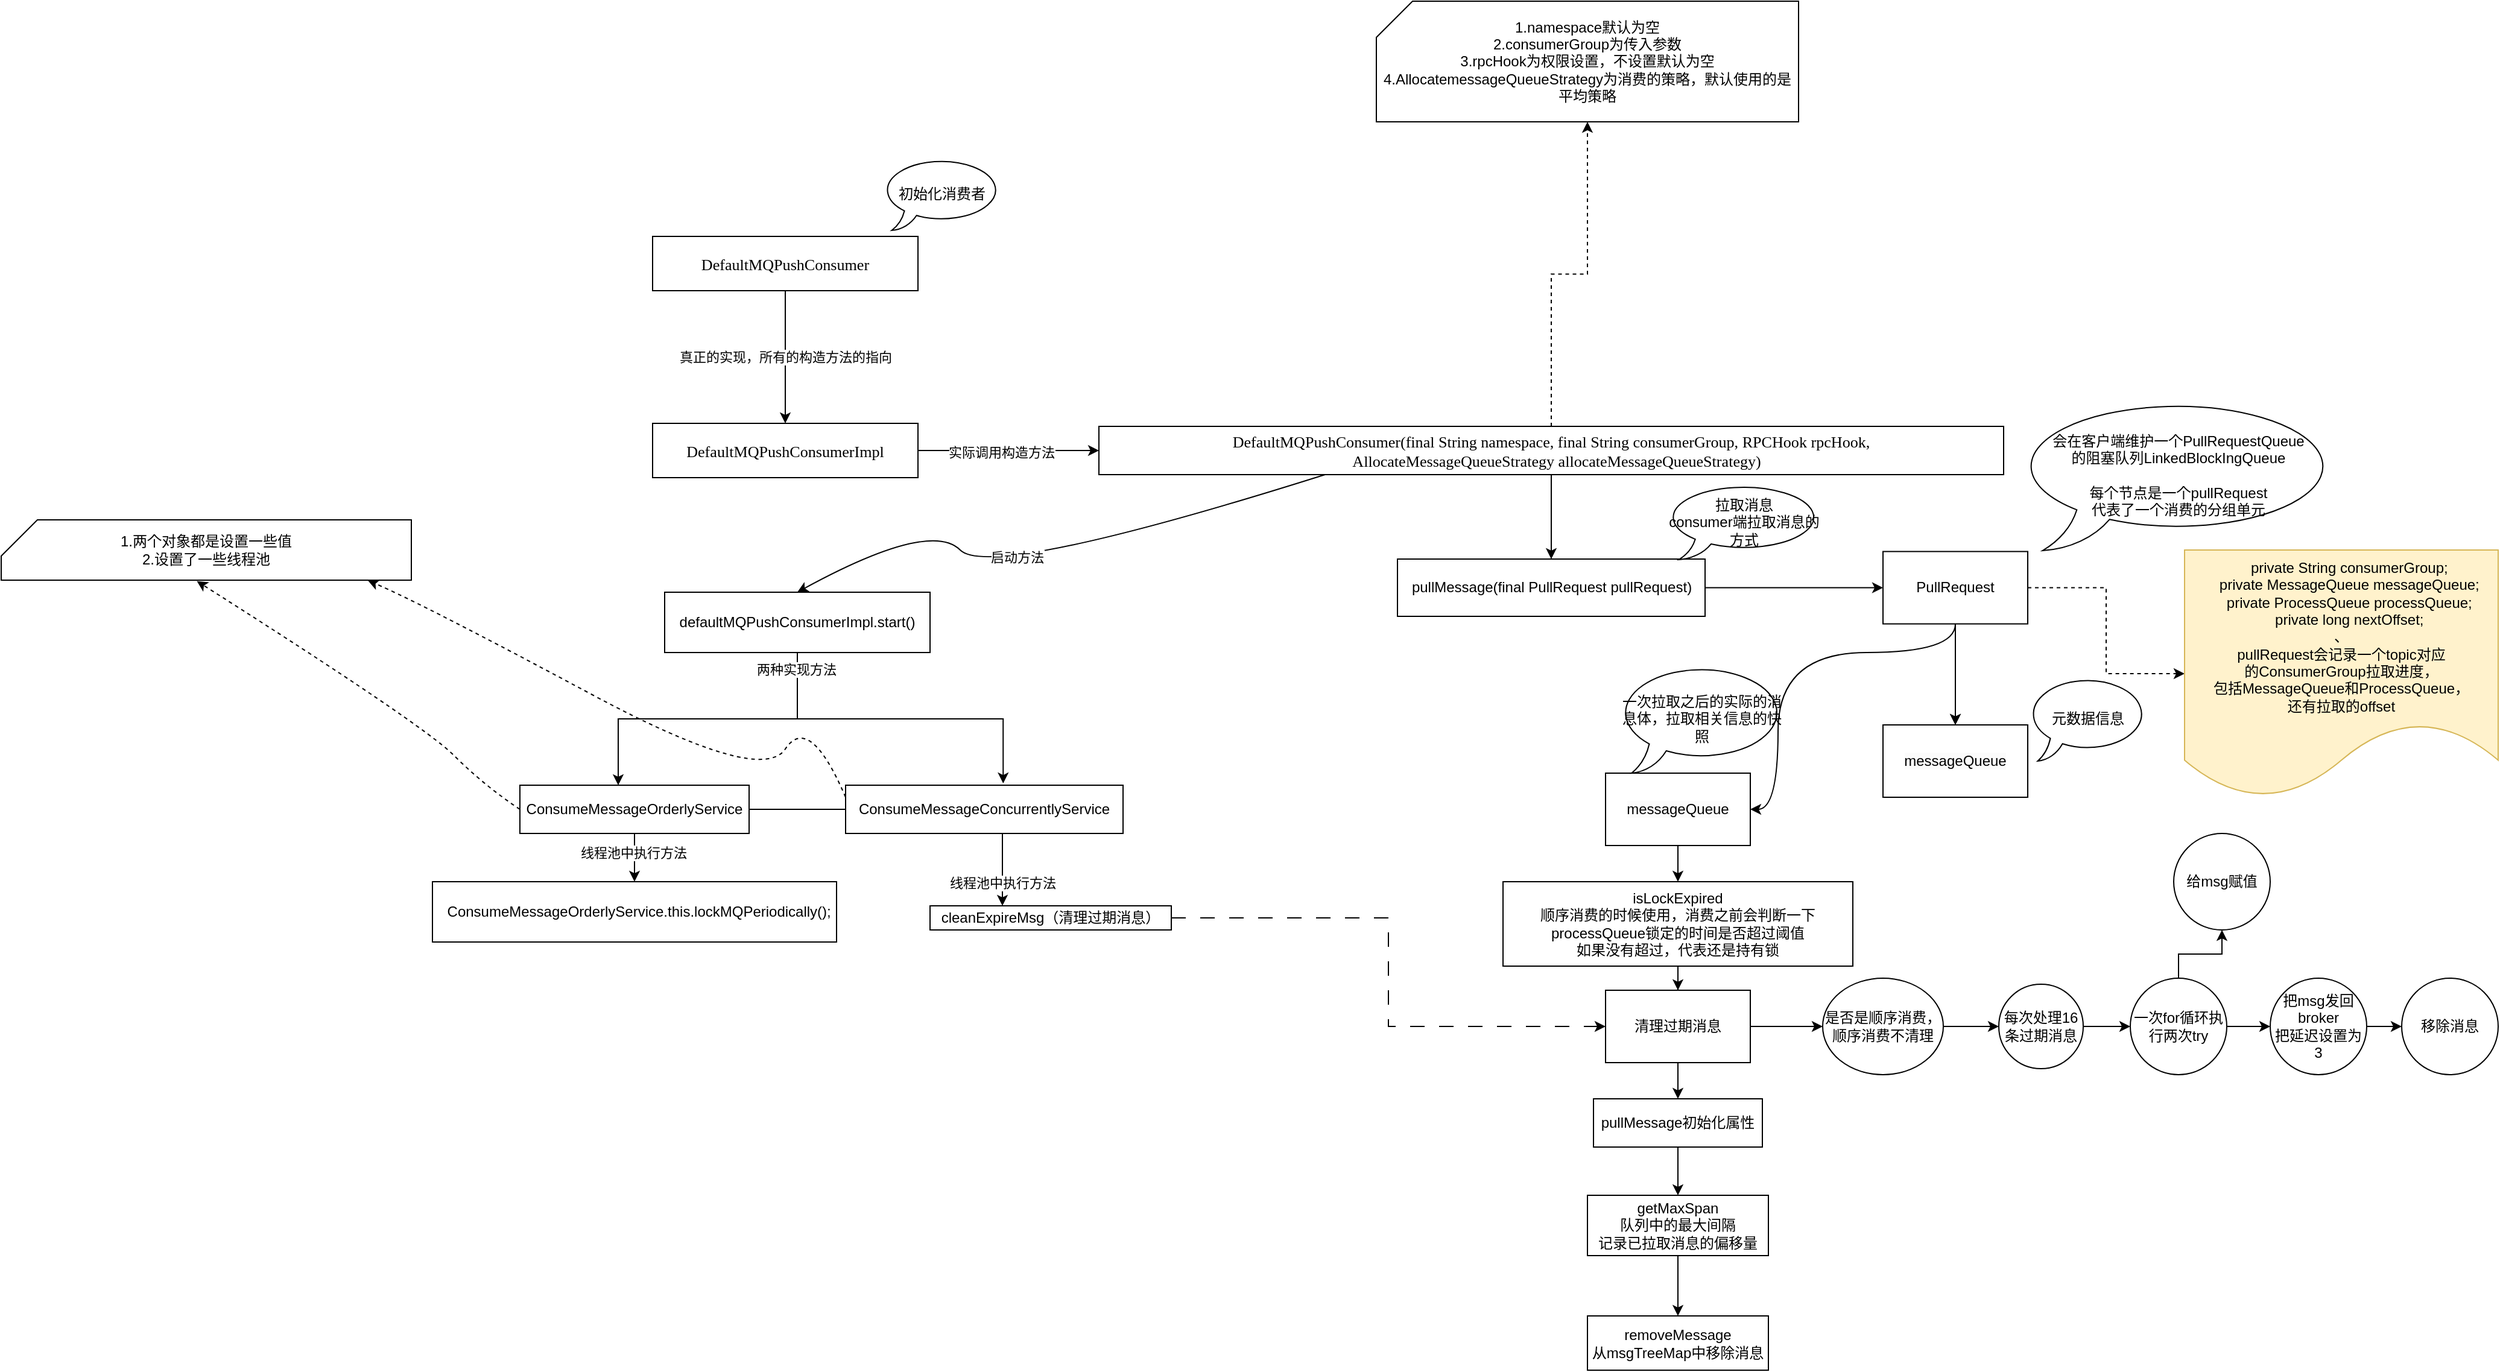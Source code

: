 <mxfile version="21.2.1" type="github">
  <diagram name="第 1 页" id="RTU96gUhtt4eI31wXxiF">
    <mxGraphModel dx="1781" dy="550" grid="1" gridSize="10" guides="1" tooltips="1" connect="1" arrows="1" fold="1" page="1" pageScale="1" pageWidth="827" pageHeight="1169" math="0" shadow="0">
      <root>
        <mxCell id="0" />
        <mxCell id="1" parent="0" />
        <mxCell id="KX0J2xy1MLkIIlAIKuD9-2" value="&lt;pre style=&quot;font-family: Menlo; font-size: 9.8pt;&quot;&gt;&lt;span style=&quot;background-color: rgb(255, 255, 255);&quot;&gt;DefaultMQPushConsumer&lt;/span&gt;&lt;/pre&gt;" style="rounded=0;whiteSpace=wrap;html=1;" vertex="1" parent="1">
          <mxGeometry x="90" y="525" width="220" height="45" as="geometry" />
        </mxCell>
        <mxCell id="KX0J2xy1MLkIIlAIKuD9-3" value="初始化消费者" style="whiteSpace=wrap;html=1;shape=mxgraph.basic.oval_callout" vertex="1" parent="1">
          <mxGeometry x="280" y="460" width="100" height="60" as="geometry" />
        </mxCell>
        <mxCell id="KX0J2xy1MLkIIlAIKuD9-7" style="edgeStyle=orthogonalEdgeStyle;rounded=0;orthogonalLoop=1;jettySize=auto;html=1;entryX=0;entryY=0.5;entryDx=0;entryDy=0;" edge="1" parent="1" source="KX0J2xy1MLkIIlAIKuD9-4" target="KX0J2xy1MLkIIlAIKuD9-6">
          <mxGeometry relative="1" as="geometry" />
        </mxCell>
        <mxCell id="KX0J2xy1MLkIIlAIKuD9-8" value="实际调用构造方法" style="edgeLabel;html=1;align=center;verticalAlign=middle;resizable=0;points=[];" vertex="1" connectable="0" parent="KX0J2xy1MLkIIlAIKuD9-7">
          <mxGeometry x="-0.087" relative="1" as="geometry">
            <mxPoint y="1" as="offset" />
          </mxGeometry>
        </mxCell>
        <mxCell id="KX0J2xy1MLkIIlAIKuD9-4" value="&lt;pre style=&quot;font-family: Menlo; font-size: 9.8pt;&quot;&gt;&lt;span style=&quot;background-color: rgb(255, 255, 255);&quot;&gt;DefaultMQPushConsumerImpl&lt;/span&gt;&lt;/pre&gt;" style="rounded=0;whiteSpace=wrap;html=1;" vertex="1" parent="1">
          <mxGeometry x="90" y="680" width="220" height="45" as="geometry" />
        </mxCell>
        <mxCell id="KX0J2xy1MLkIIlAIKuD9-5" value="真正的实现，所有的构造方法的指向" style="endArrow=classic;html=1;rounded=0;exitX=0.5;exitY=1;exitDx=0;exitDy=0;entryX=0.5;entryY=0;entryDx=0;entryDy=0;" edge="1" parent="1" source="KX0J2xy1MLkIIlAIKuD9-2" target="KX0J2xy1MLkIIlAIKuD9-4">
          <mxGeometry width="50" height="50" relative="1" as="geometry">
            <mxPoint x="390" y="700" as="sourcePoint" />
            <mxPoint x="440" y="650" as="targetPoint" />
          </mxGeometry>
        </mxCell>
        <mxCell id="KX0J2xy1MLkIIlAIKuD9-10" style="edgeStyle=orthogonalEdgeStyle;rounded=0;orthogonalLoop=1;jettySize=auto;html=1;exitX=0.5;exitY=0;exitDx=0;exitDy=0;dashed=1;entryX=0.5;entryY=1;entryDx=0;entryDy=0;entryPerimeter=0;" edge="1" parent="1" source="KX0J2xy1MLkIIlAIKuD9-6" target="KX0J2xy1MLkIIlAIKuD9-12">
          <mxGeometry relative="1" as="geometry">
            <mxPoint x="830" y="470" as="targetPoint" />
          </mxGeometry>
        </mxCell>
        <mxCell id="KX0J2xy1MLkIIlAIKuD9-36" value="" style="edgeStyle=orthogonalEdgeStyle;rounded=0;orthogonalLoop=1;jettySize=auto;html=1;" edge="1" parent="1" source="KX0J2xy1MLkIIlAIKuD9-6" target="KX0J2xy1MLkIIlAIKuD9-35">
          <mxGeometry relative="1" as="geometry" />
        </mxCell>
        <mxCell id="KX0J2xy1MLkIIlAIKuD9-6" value="&lt;pre style=&quot;font-family: Menlo; font-size: 9.8pt;&quot;&gt;&lt;pre style=&quot;font-family: Menlo; font-size: 9.8pt;&quot;&gt;&lt;span style=&quot;background-color: rgb(255, 255, 255);&quot;&gt;DefaultMQPushConsumer(final String namespace, final String consumerGroup, RPCHook rpcHook,&lt;br&gt;    AllocateMessageQueueStrategy allocateMessageQueueStrategy) &lt;/span&gt;&lt;/pre&gt;&lt;/pre&gt;" style="rounded=0;whiteSpace=wrap;html=1;" vertex="1" parent="1">
          <mxGeometry x="460" y="682.5" width="750" height="40" as="geometry" />
        </mxCell>
        <mxCell id="KX0J2xy1MLkIIlAIKuD9-12" value="1.namespace默认为空&lt;br&gt;2.consumerGroup为传入参数&lt;br&gt;3.rpcHook为权限设置，不设置默认为空&lt;br&gt;4.AllocatemessageQueueStrategy为消费的策略，默认使用的是平均策略" style="shape=card;whiteSpace=wrap;html=1;" vertex="1" parent="1">
          <mxGeometry x="690" y="330" width="350" height="100" as="geometry" />
        </mxCell>
        <mxCell id="KX0J2xy1MLkIIlAIKuD9-18" style="edgeStyle=orthogonalEdgeStyle;rounded=0;orthogonalLoop=1;jettySize=auto;html=1;entryX=0.429;entryY=0;entryDx=0;entryDy=0;entryPerimeter=0;" edge="1" parent="1" source="KX0J2xy1MLkIIlAIKuD9-13" target="KX0J2xy1MLkIIlAIKuD9-16">
          <mxGeometry relative="1" as="geometry" />
        </mxCell>
        <mxCell id="KX0J2xy1MLkIIlAIKuD9-19" style="edgeStyle=orthogonalEdgeStyle;rounded=0;orthogonalLoop=1;jettySize=auto;html=1;entryX=0.568;entryY=-0.037;entryDx=0;entryDy=0;entryPerimeter=0;" edge="1" parent="1" source="KX0J2xy1MLkIIlAIKuD9-13" target="KX0J2xy1MLkIIlAIKuD9-17">
          <mxGeometry relative="1" as="geometry" />
        </mxCell>
        <mxCell id="KX0J2xy1MLkIIlAIKuD9-21" value="两种实现方法" style="edgeLabel;html=1;align=center;verticalAlign=middle;resizable=0;points=[];" vertex="1" connectable="0" parent="KX0J2xy1MLkIIlAIKuD9-19">
          <mxGeometry x="-0.9" y="-1" relative="1" as="geometry">
            <mxPoint as="offset" />
          </mxGeometry>
        </mxCell>
        <mxCell id="KX0J2xy1MLkIIlAIKuD9-13" value="defaultMQPushConsumerImpl.start()" style="rounded=0;whiteSpace=wrap;html=1;" vertex="1" parent="1">
          <mxGeometry x="100" y="820" width="220" height="50" as="geometry" />
        </mxCell>
        <mxCell id="KX0J2xy1MLkIIlAIKuD9-14" value="" style="curved=1;endArrow=classic;html=1;rounded=0;entryX=0.5;entryY=0;entryDx=0;entryDy=0;exitX=0.25;exitY=1;exitDx=0;exitDy=0;" edge="1" parent="1" source="KX0J2xy1MLkIIlAIKuD9-6" target="KX0J2xy1MLkIIlAIKuD9-13">
          <mxGeometry width="50" height="50" relative="1" as="geometry">
            <mxPoint x="320" y="810" as="sourcePoint" />
            <mxPoint x="370" y="760" as="targetPoint" />
            <Array as="points">
              <mxPoint x="370" y="810" />
              <mxPoint x="320" y="760" />
            </Array>
          </mxGeometry>
        </mxCell>
        <mxCell id="KX0J2xy1MLkIIlAIKuD9-15" value="启动方法" style="edgeLabel;html=1;align=center;verticalAlign=middle;resizable=0;points=[];" vertex="1" connectable="0" parent="KX0J2xy1MLkIIlAIKuD9-14">
          <mxGeometry x="0.087" y="-12" relative="1" as="geometry">
            <mxPoint as="offset" />
          </mxGeometry>
        </mxCell>
        <mxCell id="KX0J2xy1MLkIIlAIKuD9-27" value="" style="edgeStyle=orthogonalEdgeStyle;rounded=0;orthogonalLoop=1;jettySize=auto;html=1;" edge="1" parent="1" source="KX0J2xy1MLkIIlAIKuD9-16" target="KX0J2xy1MLkIIlAIKuD9-26">
          <mxGeometry relative="1" as="geometry">
            <Array as="points">
              <mxPoint x="380" y="1000" />
            </Array>
          </mxGeometry>
        </mxCell>
        <mxCell id="KX0J2xy1MLkIIlAIKuD9-30" value="线程池中执行方法" style="edgeLabel;html=1;align=center;verticalAlign=middle;resizable=0;points=[];" vertex="1" connectable="0" parent="KX0J2xy1MLkIIlAIKuD9-27">
          <mxGeometry x="-0.133" y="4" relative="1" as="geometry">
            <mxPoint as="offset" />
          </mxGeometry>
        </mxCell>
        <mxCell id="KX0J2xy1MLkIIlAIKuD9-31" value="线程池中执行方法" style="edgeLabel;html=1;align=center;verticalAlign=middle;resizable=0;points=[];" vertex="1" connectable="0" parent="KX0J2xy1MLkIIlAIKuD9-27">
          <mxGeometry x="0.869" relative="1" as="geometry">
            <mxPoint as="offset" />
          </mxGeometry>
        </mxCell>
        <mxCell id="KX0J2xy1MLkIIlAIKuD9-33" value="" style="edgeStyle=orthogonalEdgeStyle;rounded=0;orthogonalLoop=1;jettySize=auto;html=1;" edge="1" parent="1" source="KX0J2xy1MLkIIlAIKuD9-16" target="KX0J2xy1MLkIIlAIKuD9-32">
          <mxGeometry relative="1" as="geometry" />
        </mxCell>
        <mxCell id="KX0J2xy1MLkIIlAIKuD9-34" value="线程池中执行方法" style="edgeLabel;html=1;align=center;verticalAlign=middle;resizable=0;points=[];" vertex="1" connectable="0" parent="KX0J2xy1MLkIIlAIKuD9-33">
          <mxGeometry x="-0.233" y="-1" relative="1" as="geometry">
            <mxPoint as="offset" />
          </mxGeometry>
        </mxCell>
        <mxCell id="KX0J2xy1MLkIIlAIKuD9-16" value="ConsumeMessageOrderlyService" style="rounded=0;whiteSpace=wrap;html=1;" vertex="1" parent="1">
          <mxGeometry x="-20" y="980" width="190" height="40" as="geometry" />
        </mxCell>
        <mxCell id="KX0J2xy1MLkIIlAIKuD9-17" value="ConsumeMessageConcurrentlyService" style="rounded=0;whiteSpace=wrap;html=1;" vertex="1" parent="1">
          <mxGeometry x="250" y="980" width="230" height="40" as="geometry" />
        </mxCell>
        <mxCell id="KX0J2xy1MLkIIlAIKuD9-22" value="1.两个对象都是设置一些值&lt;br&gt;2.设置了一些线程池" style="shape=card;whiteSpace=wrap;html=1;" vertex="1" parent="1">
          <mxGeometry x="-450" y="760" width="340" height="50" as="geometry" />
        </mxCell>
        <mxCell id="KX0J2xy1MLkIIlAIKuD9-23" value="" style="curved=1;endArrow=classic;html=1;rounded=0;entryX=0.477;entryY=1.015;entryDx=0;entryDy=0;entryPerimeter=0;exitX=0;exitY=0.5;exitDx=0;exitDy=0;dashed=1;" edge="1" parent="1" source="KX0J2xy1MLkIIlAIKuD9-16" target="KX0J2xy1MLkIIlAIKuD9-22">
          <mxGeometry width="50" height="50" relative="1" as="geometry">
            <mxPoint x="-100" y="980" as="sourcePoint" />
            <mxPoint x="-50" y="930" as="targetPoint" />
            <Array as="points">
              <mxPoint x="-50" y="980" />
              <mxPoint x="-100" y="930" />
            </Array>
          </mxGeometry>
        </mxCell>
        <mxCell id="KX0J2xy1MLkIIlAIKuD9-24" value="" style="curved=1;endArrow=classic;html=1;rounded=0;entryX=0.894;entryY=1.005;entryDx=0;entryDy=0;entryPerimeter=0;exitX=0;exitY=0.25;exitDx=0;exitDy=0;dashed=1;" edge="1" parent="1" source="KX0J2xy1MLkIIlAIKuD9-17" target="KX0J2xy1MLkIIlAIKuD9-22">
          <mxGeometry width="50" height="50" relative="1" as="geometry">
            <mxPoint x="180" y="1030" as="sourcePoint" />
            <mxPoint x="230" y="980" as="targetPoint" />
            <Array as="points">
              <mxPoint x="220" y="920" />
              <mxPoint x="180" y="980" />
              <mxPoint x="-100" y="830" />
            </Array>
          </mxGeometry>
        </mxCell>
        <mxCell id="KX0J2xy1MLkIIlAIKuD9-55" style="edgeStyle=orthogonalEdgeStyle;rounded=0;orthogonalLoop=1;jettySize=auto;html=1;entryX=0;entryY=0.5;entryDx=0;entryDy=0;dashed=1;dashPattern=12 12;" edge="1" parent="1" source="KX0J2xy1MLkIIlAIKuD9-26" target="KX0J2xy1MLkIIlAIKuD9-53">
          <mxGeometry relative="1" as="geometry" />
        </mxCell>
        <mxCell id="KX0J2xy1MLkIIlAIKuD9-26" value="cleanExpireMsg（清理过期消息）" style="whiteSpace=wrap;html=1;rounded=0;" vertex="1" parent="1">
          <mxGeometry x="320" y="1080" width="200" height="20" as="geometry" />
        </mxCell>
        <mxCell id="KX0J2xy1MLkIIlAIKuD9-32" value="&amp;nbsp; ConsumeMessageOrderlyService.this.lockMQPeriodically();" style="whiteSpace=wrap;html=1;rounded=0;" vertex="1" parent="1">
          <mxGeometry x="-92.5" y="1060" width="335" height="50" as="geometry" />
        </mxCell>
        <mxCell id="KX0J2xy1MLkIIlAIKuD9-39" value="" style="edgeStyle=orthogonalEdgeStyle;rounded=0;orthogonalLoop=1;jettySize=auto;html=1;" edge="1" parent="1" source="KX0J2xy1MLkIIlAIKuD9-35" target="KX0J2xy1MLkIIlAIKuD9-38">
          <mxGeometry relative="1" as="geometry" />
        </mxCell>
        <mxCell id="KX0J2xy1MLkIIlAIKuD9-35" value="pullMessage(final PullRequest pullRequest)" style="whiteSpace=wrap;html=1;rounded=0;" vertex="1" parent="1">
          <mxGeometry x="707.5" y="792.5" width="255" height="47.5" as="geometry" />
        </mxCell>
        <mxCell id="KX0J2xy1MLkIIlAIKuD9-37" value="拉取消息&lt;br&gt;consumer端拉取消息的方式" style="whiteSpace=wrap;html=1;shape=mxgraph.basic.oval_callout" vertex="1" parent="1">
          <mxGeometry x="930" y="730" width="130" height="63" as="geometry" />
        </mxCell>
        <mxCell id="KX0J2xy1MLkIIlAIKuD9-42" style="edgeStyle=orthogonalEdgeStyle;rounded=0;orthogonalLoop=1;jettySize=auto;html=1;exitX=1;exitY=0.5;exitDx=0;exitDy=0;entryX=0;entryY=0.5;entryDx=0;entryDy=0;dashed=1;" edge="1" parent="1" source="KX0J2xy1MLkIIlAIKuD9-38" target="KX0J2xy1MLkIIlAIKuD9-41">
          <mxGeometry relative="1" as="geometry" />
        </mxCell>
        <mxCell id="KX0J2xy1MLkIIlAIKuD9-44" value="" style="edgeStyle=orthogonalEdgeStyle;rounded=0;orthogonalLoop=1;jettySize=auto;html=1;curved=1;" edge="1" parent="1" source="KX0J2xy1MLkIIlAIKuD9-38" target="KX0J2xy1MLkIIlAIKuD9-43">
          <mxGeometry relative="1" as="geometry" />
        </mxCell>
        <mxCell id="KX0J2xy1MLkIIlAIKuD9-46" value="" style="edgeStyle=orthogonalEdgeStyle;rounded=0;orthogonalLoop=1;jettySize=auto;html=1;" edge="1" parent="1" source="KX0J2xy1MLkIIlAIKuD9-38" target="KX0J2xy1MLkIIlAIKuD9-43">
          <mxGeometry relative="1" as="geometry" />
        </mxCell>
        <mxCell id="KX0J2xy1MLkIIlAIKuD9-48" style="edgeStyle=orthogonalEdgeStyle;rounded=0;orthogonalLoop=1;jettySize=auto;html=1;curved=1;" edge="1" parent="1" source="KX0J2xy1MLkIIlAIKuD9-38" target="KX0J2xy1MLkIIlAIKuD9-47">
          <mxGeometry relative="1" as="geometry">
            <Array as="points">
              <mxPoint x="1170" y="870" />
              <mxPoint x="1023" y="870" />
              <mxPoint x="1023" y="1000" />
            </Array>
          </mxGeometry>
        </mxCell>
        <mxCell id="KX0J2xy1MLkIIlAIKuD9-38" value="PullRequest" style="rounded=0;whiteSpace=wrap;html=1;" vertex="1" parent="1">
          <mxGeometry x="1110" y="786.25" width="120" height="60" as="geometry" />
        </mxCell>
        <mxCell id="KX0J2xy1MLkIIlAIKuD9-40" value="会在客户端维护一个PullRequestQueue&lt;br&gt;的阻塞队列LinkedBlockIngQueue&lt;br&gt;&lt;br&gt;每个节点是一个pullRequest&lt;br&gt;代表了一个消费的分组单元" style="whiteSpace=wrap;html=1;shape=mxgraph.basic.oval_callout" vertex="1" parent="1">
          <mxGeometry x="1220" y="660" width="270" height="125.5" as="geometry" />
        </mxCell>
        <mxCell id="KX0J2xy1MLkIIlAIKuD9-41" value="&lt;div&gt;&amp;nbsp; &amp;nbsp; private String consumerGroup;&lt;/div&gt;&lt;div&gt;&amp;nbsp; &amp;nbsp; private MessageQueue messageQueue;&lt;/div&gt;&lt;div&gt;&amp;nbsp; &amp;nbsp; private ProcessQueue processQueue;&lt;/div&gt;&lt;div&gt;&amp;nbsp; &amp;nbsp; private long nextOffset;&lt;/div&gt;&lt;div&gt;、&lt;/div&gt;&lt;div&gt;pullRequest会记录一个topic对应&lt;/div&gt;&lt;div&gt;的ConsumerGroup拉取进度，&lt;/div&gt;&lt;div&gt;包括MessageQueue和ProcessQueue，&lt;/div&gt;&lt;div&gt;还有拉取的offset&lt;/div&gt;" style="shape=document;whiteSpace=wrap;html=1;boundedLbl=1;fillColor=#fff2cc;strokeColor=#d6b656;" vertex="1" parent="1">
          <mxGeometry x="1360" y="785" width="260" height="205" as="geometry" />
        </mxCell>
        <mxCell id="KX0J2xy1MLkIIlAIKuD9-43" value="&lt;meta charset=&quot;utf-8&quot;&gt;&lt;span style=&quot;color: rgb(0, 0, 0); font-family: Helvetica; font-size: 12px; font-style: normal; font-variant-ligatures: normal; font-variant-caps: normal; font-weight: 400; letter-spacing: normal; orphans: 2; text-align: center; text-indent: 0px; text-transform: none; widows: 2; word-spacing: 0px; -webkit-text-stroke-width: 0px; background-color: rgb(251, 251, 251); text-decoration-thickness: initial; text-decoration-style: initial; text-decoration-color: initial; float: none; display: inline !important;&quot;&gt;messageQueue&lt;/span&gt;" style="whiteSpace=wrap;html=1;rounded=0;" vertex="1" parent="1">
          <mxGeometry x="1110" y="930" width="120" height="60" as="geometry" />
        </mxCell>
        <mxCell id="KX0J2xy1MLkIIlAIKuD9-45" value="元数据信息" style="whiteSpace=wrap;html=1;shape=mxgraph.basic.oval_callout" vertex="1" parent="1">
          <mxGeometry x="1230" y="890" width="100" height="70" as="geometry" />
        </mxCell>
        <mxCell id="KX0J2xy1MLkIIlAIKuD9-51" value="" style="edgeStyle=orthogonalEdgeStyle;rounded=0;orthogonalLoop=1;jettySize=auto;html=1;" edge="1" parent="1" source="KX0J2xy1MLkIIlAIKuD9-47" target="KX0J2xy1MLkIIlAIKuD9-50">
          <mxGeometry relative="1" as="geometry" />
        </mxCell>
        <mxCell id="KX0J2xy1MLkIIlAIKuD9-47" value="&lt;meta charset=&quot;utf-8&quot;&gt;&lt;span style=&quot;color: rgb(0, 0, 0); font-family: Helvetica; font-size: 12px; font-style: normal; font-variant-ligatures: normal; font-variant-caps: normal; font-weight: 400; letter-spacing: normal; orphans: 2; text-align: center; text-indent: 0px; text-transform: none; widows: 2; word-spacing: 0px; -webkit-text-stroke-width: 0px; background-color: rgb(251, 251, 251); text-decoration-thickness: initial; text-decoration-style: initial; text-decoration-color: initial; float: none; display: inline !important;&quot;&gt;messageQueue&lt;/span&gt;" style="whiteSpace=wrap;html=1;rounded=0;" vertex="1" parent="1">
          <mxGeometry x="880" y="970" width="120" height="60" as="geometry" />
        </mxCell>
        <mxCell id="KX0J2xy1MLkIIlAIKuD9-49" value="一次拉取之后的实际的消息体，拉取相关信息的快照" style="whiteSpace=wrap;html=1;shape=mxgraph.basic.oval_callout" vertex="1" parent="1">
          <mxGeometry x="890" y="880" width="140" height="90" as="geometry" />
        </mxCell>
        <mxCell id="KX0J2xy1MLkIIlAIKuD9-54" value="" style="edgeStyle=orthogonalEdgeStyle;rounded=0;orthogonalLoop=1;jettySize=auto;html=1;" edge="1" parent="1" source="KX0J2xy1MLkIIlAIKuD9-50" target="KX0J2xy1MLkIIlAIKuD9-53">
          <mxGeometry relative="1" as="geometry" />
        </mxCell>
        <mxCell id="KX0J2xy1MLkIIlAIKuD9-50" value="isLockExpired&lt;br&gt;顺序消费的时候使用，消费之前会判断一下processQueue锁定的时间是否超过阈值&lt;br&gt;如果没有超过，代表还是持有锁" style="rounded=0;whiteSpace=wrap;html=1;" vertex="1" parent="1">
          <mxGeometry x="795" y="1060" width="290" height="70" as="geometry" />
        </mxCell>
        <mxCell id="KX0J2xy1MLkIIlAIKuD9-57" value="" style="edgeStyle=orthogonalEdgeStyle;rounded=0;orthogonalLoop=1;jettySize=auto;html=1;" edge="1" parent="1" source="KX0J2xy1MLkIIlAIKuD9-53" target="KX0J2xy1MLkIIlAIKuD9-56">
          <mxGeometry relative="1" as="geometry" />
        </mxCell>
        <mxCell id="KX0J2xy1MLkIIlAIKuD9-69" value="" style="edgeStyle=orthogonalEdgeStyle;rounded=0;orthogonalLoop=1;jettySize=auto;html=1;" edge="1" parent="1" source="KX0J2xy1MLkIIlAIKuD9-53" target="KX0J2xy1MLkIIlAIKuD9-68">
          <mxGeometry relative="1" as="geometry" />
        </mxCell>
        <mxCell id="KX0J2xy1MLkIIlAIKuD9-53" value="清理过期消息" style="whiteSpace=wrap;html=1;rounded=0;" vertex="1" parent="1">
          <mxGeometry x="880" y="1150" width="120" height="60" as="geometry" />
        </mxCell>
        <mxCell id="KX0J2xy1MLkIIlAIKuD9-59" value="" style="edgeStyle=orthogonalEdgeStyle;rounded=0;orthogonalLoop=1;jettySize=auto;html=1;" edge="1" parent="1" source="KX0J2xy1MLkIIlAIKuD9-56" target="KX0J2xy1MLkIIlAIKuD9-58">
          <mxGeometry relative="1" as="geometry" />
        </mxCell>
        <mxCell id="KX0J2xy1MLkIIlAIKuD9-56" value="是否是顺序消费，顺序消费不清理" style="ellipse;whiteSpace=wrap;html=1;rounded=0;" vertex="1" parent="1">
          <mxGeometry x="1060" y="1140" width="100" height="80" as="geometry" />
        </mxCell>
        <mxCell id="KX0J2xy1MLkIIlAIKuD9-61" value="" style="edgeStyle=orthogonalEdgeStyle;rounded=0;orthogonalLoop=1;jettySize=auto;html=1;" edge="1" parent="1" source="KX0J2xy1MLkIIlAIKuD9-58" target="KX0J2xy1MLkIIlAIKuD9-60">
          <mxGeometry relative="1" as="geometry" />
        </mxCell>
        <mxCell id="KX0J2xy1MLkIIlAIKuD9-58" value="每次处理16条过期消息" style="ellipse;whiteSpace=wrap;html=1;rounded=0;" vertex="1" parent="1">
          <mxGeometry x="1206" y="1145" width="70" height="70" as="geometry" />
        </mxCell>
        <mxCell id="KX0J2xy1MLkIIlAIKuD9-63" value="" style="edgeStyle=orthogonalEdgeStyle;rounded=0;orthogonalLoop=1;jettySize=auto;html=1;" edge="1" parent="1" source="KX0J2xy1MLkIIlAIKuD9-60" target="KX0J2xy1MLkIIlAIKuD9-62">
          <mxGeometry relative="1" as="geometry" />
        </mxCell>
        <mxCell id="KX0J2xy1MLkIIlAIKuD9-65" value="" style="edgeStyle=orthogonalEdgeStyle;rounded=0;orthogonalLoop=1;jettySize=auto;html=1;" edge="1" parent="1" source="KX0J2xy1MLkIIlAIKuD9-60" target="KX0J2xy1MLkIIlAIKuD9-64">
          <mxGeometry relative="1" as="geometry" />
        </mxCell>
        <mxCell id="KX0J2xy1MLkIIlAIKuD9-60" value="一次for循环执行两次try" style="ellipse;whiteSpace=wrap;html=1;rounded=0;" vertex="1" parent="1">
          <mxGeometry x="1315" y="1140" width="80" height="80" as="geometry" />
        </mxCell>
        <mxCell id="KX0J2xy1MLkIIlAIKuD9-62" value="给msg赋值" style="ellipse;whiteSpace=wrap;html=1;rounded=0;" vertex="1" parent="1">
          <mxGeometry x="1351" y="1020" width="80" height="80" as="geometry" />
        </mxCell>
        <mxCell id="KX0J2xy1MLkIIlAIKuD9-67" value="" style="edgeStyle=orthogonalEdgeStyle;rounded=0;orthogonalLoop=1;jettySize=auto;html=1;" edge="1" parent="1" source="KX0J2xy1MLkIIlAIKuD9-64" target="KX0J2xy1MLkIIlAIKuD9-66">
          <mxGeometry relative="1" as="geometry" />
        </mxCell>
        <mxCell id="KX0J2xy1MLkIIlAIKuD9-64" value="把msg发回broker&lt;br&gt;把延迟设置为3" style="ellipse;whiteSpace=wrap;html=1;rounded=0;" vertex="1" parent="1">
          <mxGeometry x="1431" y="1140" width="80" height="80" as="geometry" />
        </mxCell>
        <mxCell id="KX0J2xy1MLkIIlAIKuD9-66" value="移除消息" style="ellipse;whiteSpace=wrap;html=1;rounded=0;" vertex="1" parent="1">
          <mxGeometry x="1540" y="1140" width="80" height="80" as="geometry" />
        </mxCell>
        <mxCell id="KX0J2xy1MLkIIlAIKuD9-71" value="" style="edgeStyle=orthogonalEdgeStyle;rounded=0;orthogonalLoop=1;jettySize=auto;html=1;" edge="1" parent="1" source="KX0J2xy1MLkIIlAIKuD9-68" target="KX0J2xy1MLkIIlAIKuD9-70">
          <mxGeometry relative="1" as="geometry" />
        </mxCell>
        <mxCell id="KX0J2xy1MLkIIlAIKuD9-68" value="pullMessage初始化属性" style="rounded=0;whiteSpace=wrap;html=1;" vertex="1" parent="1">
          <mxGeometry x="870" y="1240" width="140" height="40" as="geometry" />
        </mxCell>
        <mxCell id="KX0J2xy1MLkIIlAIKuD9-73" value="" style="edgeStyle=orthogonalEdgeStyle;rounded=0;orthogonalLoop=1;jettySize=auto;html=1;" edge="1" parent="1" source="KX0J2xy1MLkIIlAIKuD9-70" target="KX0J2xy1MLkIIlAIKuD9-72">
          <mxGeometry relative="1" as="geometry" />
        </mxCell>
        <mxCell id="KX0J2xy1MLkIIlAIKuD9-70" value="getMaxSpan&lt;br&gt;队列中的最大间隔&lt;br&gt;记录已拉取消息的偏移量" style="rounded=0;whiteSpace=wrap;html=1;" vertex="1" parent="1">
          <mxGeometry x="865" y="1320" width="150" height="50" as="geometry" />
        </mxCell>
        <mxCell id="KX0J2xy1MLkIIlAIKuD9-72" value="removeMessage&lt;br&gt;从msgTreeMap中移除消息" style="whiteSpace=wrap;html=1;rounded=0;" vertex="1" parent="1">
          <mxGeometry x="865" y="1420" width="150" height="45" as="geometry" />
        </mxCell>
      </root>
    </mxGraphModel>
  </diagram>
</mxfile>
